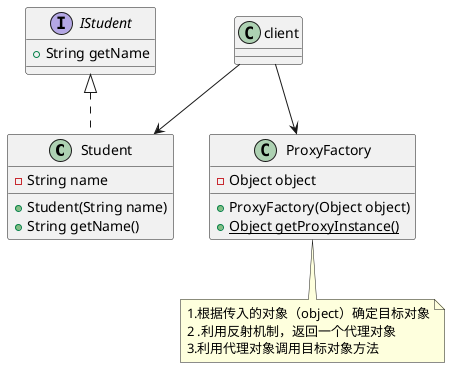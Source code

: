 @startuml

class Student{
    - String name
    + Student(String name)
    + String getName()
}

interface IStudent{
    + String getName
}

IStudent <|.. Student

class ProxyFactory{
    - Object object
    +ProxyFactory(Object object)
    {static} + Object getProxyInstance()
}
note bottom: 1.根据传入的对象（object）确定目标对象\n2 .利用反射机制，返回一个代理对象\n3.利用代理对象调用目标对象方法

class client
client --> ProxyFactory
client --> Student

@enduml